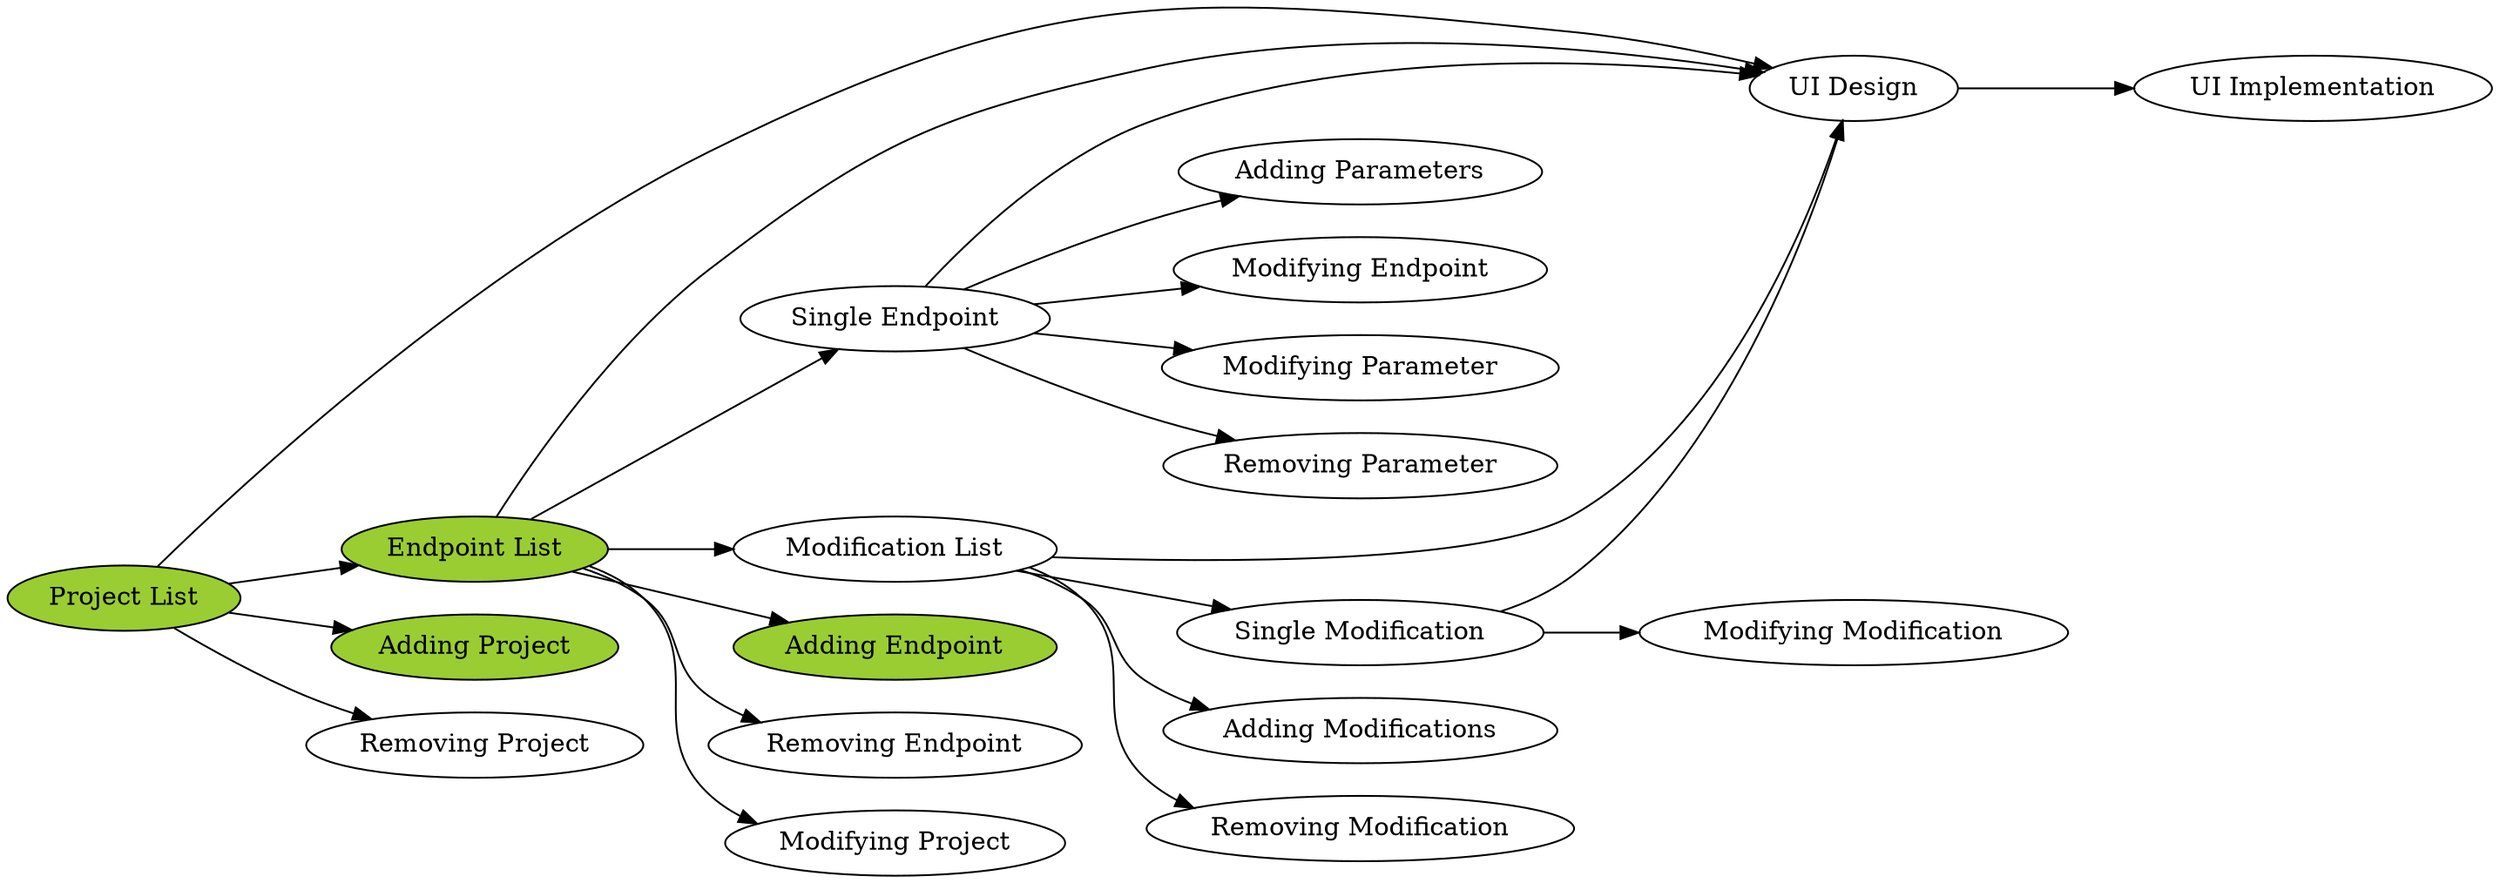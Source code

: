 digraph {
    //layout = circo;
    //mindist = .5;
    rankdir=LR;

    disp_project_list -> ui_design;
    disp_project_list -> disp_endpoint_list;
    disp_project_list -> adding_project;
    disp_project_list -> removing_project;

    disp_endpoint_list -> ui_design;
    disp_endpoint_list -> disp_single_endpoint;
    disp_endpoint_list -> disp_modification_list;
    disp_endpoint_list -> adding_endpoint;
    disp_endpoint_list -> removing_endpoint;
    disp_endpoint_list -> modifying_project;

    disp_single_endpoint -> ui_design;
    disp_single_endpoint -> adding_parameter;
    disp_single_endpoint -> modifying_endpoint;
    disp_single_endpoint -> modifying_parameter;
    disp_single_endpoint -> removing_parameter;

    disp_modification_list -> ui_design;
    disp_modification_list -> disp_single_modification;
    disp_modification_list -> adding_modification;
    disp_modification_list -> removing_modification;

    disp_single_modification -> ui_design;
    disp_single_modification -> modifying_modification;

    ui_design -> ui_implementation;




    disp_project_list           [label="Project List", style="filled", fillcolor="yellowgreen"];
    disp_endpoint_list          [label="Endpoint List", style="filled", fillcolor="yellowgreen"];
    disp_modification_list      [label="Modification List"];
    disp_single_endpoint        [label="Single Endpoint"];
    disp_single_modification    [label="Single Modification"];

    ui_implementation   [label="UI Implementation"];
    ui_design           [label="UI Design"];

    adding_project          [label="Adding Project", style="filled", fillcolor="yellowgreen"];
    adding_endpoint         [label="Adding Endpoint", style="filled", fillcolor="yellowgreen"];
    adding_parameter        [label="Adding Parameters"];
    adding_modification     [label="Adding Modifications"];

    modifying_project       [label="Modifying Project"];
    modifying_endpoint      [label="Modifying Endpoint"];
    modifying_parameter     [label="Modifying Parameter"];
    modifying_modification  [label="Modifying Modification"];

    removing_project        [label="Removing Project"];
    removing_endpoint       [label="Removing Endpoint"];
    removing_parameter      [label="Removing Parameter"];
    removing_modification   [label="Removing Modification"];
}
